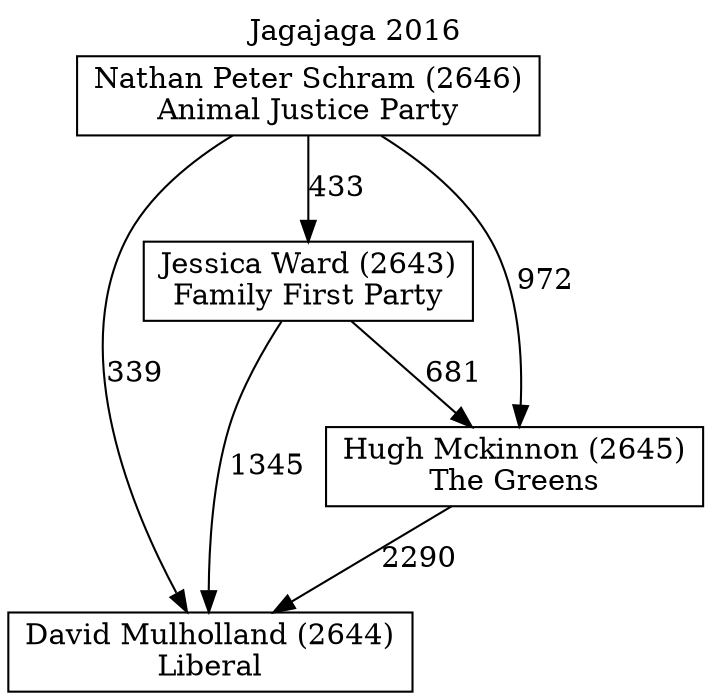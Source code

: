 // House preference flow
digraph "David Mulholland (2644)_Jagajaga_2016" {
	graph [label="Jagajaga 2016" labelloc=t mclimit=10]
	node [shape=box]
	"David Mulholland (2644)" [label="David Mulholland (2644)
Liberal"]
	"Nathan Peter Schram (2646)" [label="Nathan Peter Schram (2646)
Animal Justice Party"]
	"Jessica Ward (2643)" [label="Jessica Ward (2643)
Family First Party"]
	"Hugh Mckinnon (2645)" [label="Hugh Mckinnon (2645)
The Greens"]
	"Hugh Mckinnon (2645)" -> "David Mulholland (2644)" [label=2290]
	"Nathan Peter Schram (2646)" -> "David Mulholland (2644)" [label=339]
	"Jessica Ward (2643)" -> "Hugh Mckinnon (2645)" [label=681]
	"Jessica Ward (2643)" -> "David Mulholland (2644)" [label=1345]
	"Nathan Peter Schram (2646)" -> "Hugh Mckinnon (2645)" [label=972]
	"Nathan Peter Schram (2646)" -> "Jessica Ward (2643)" [label=433]
}
